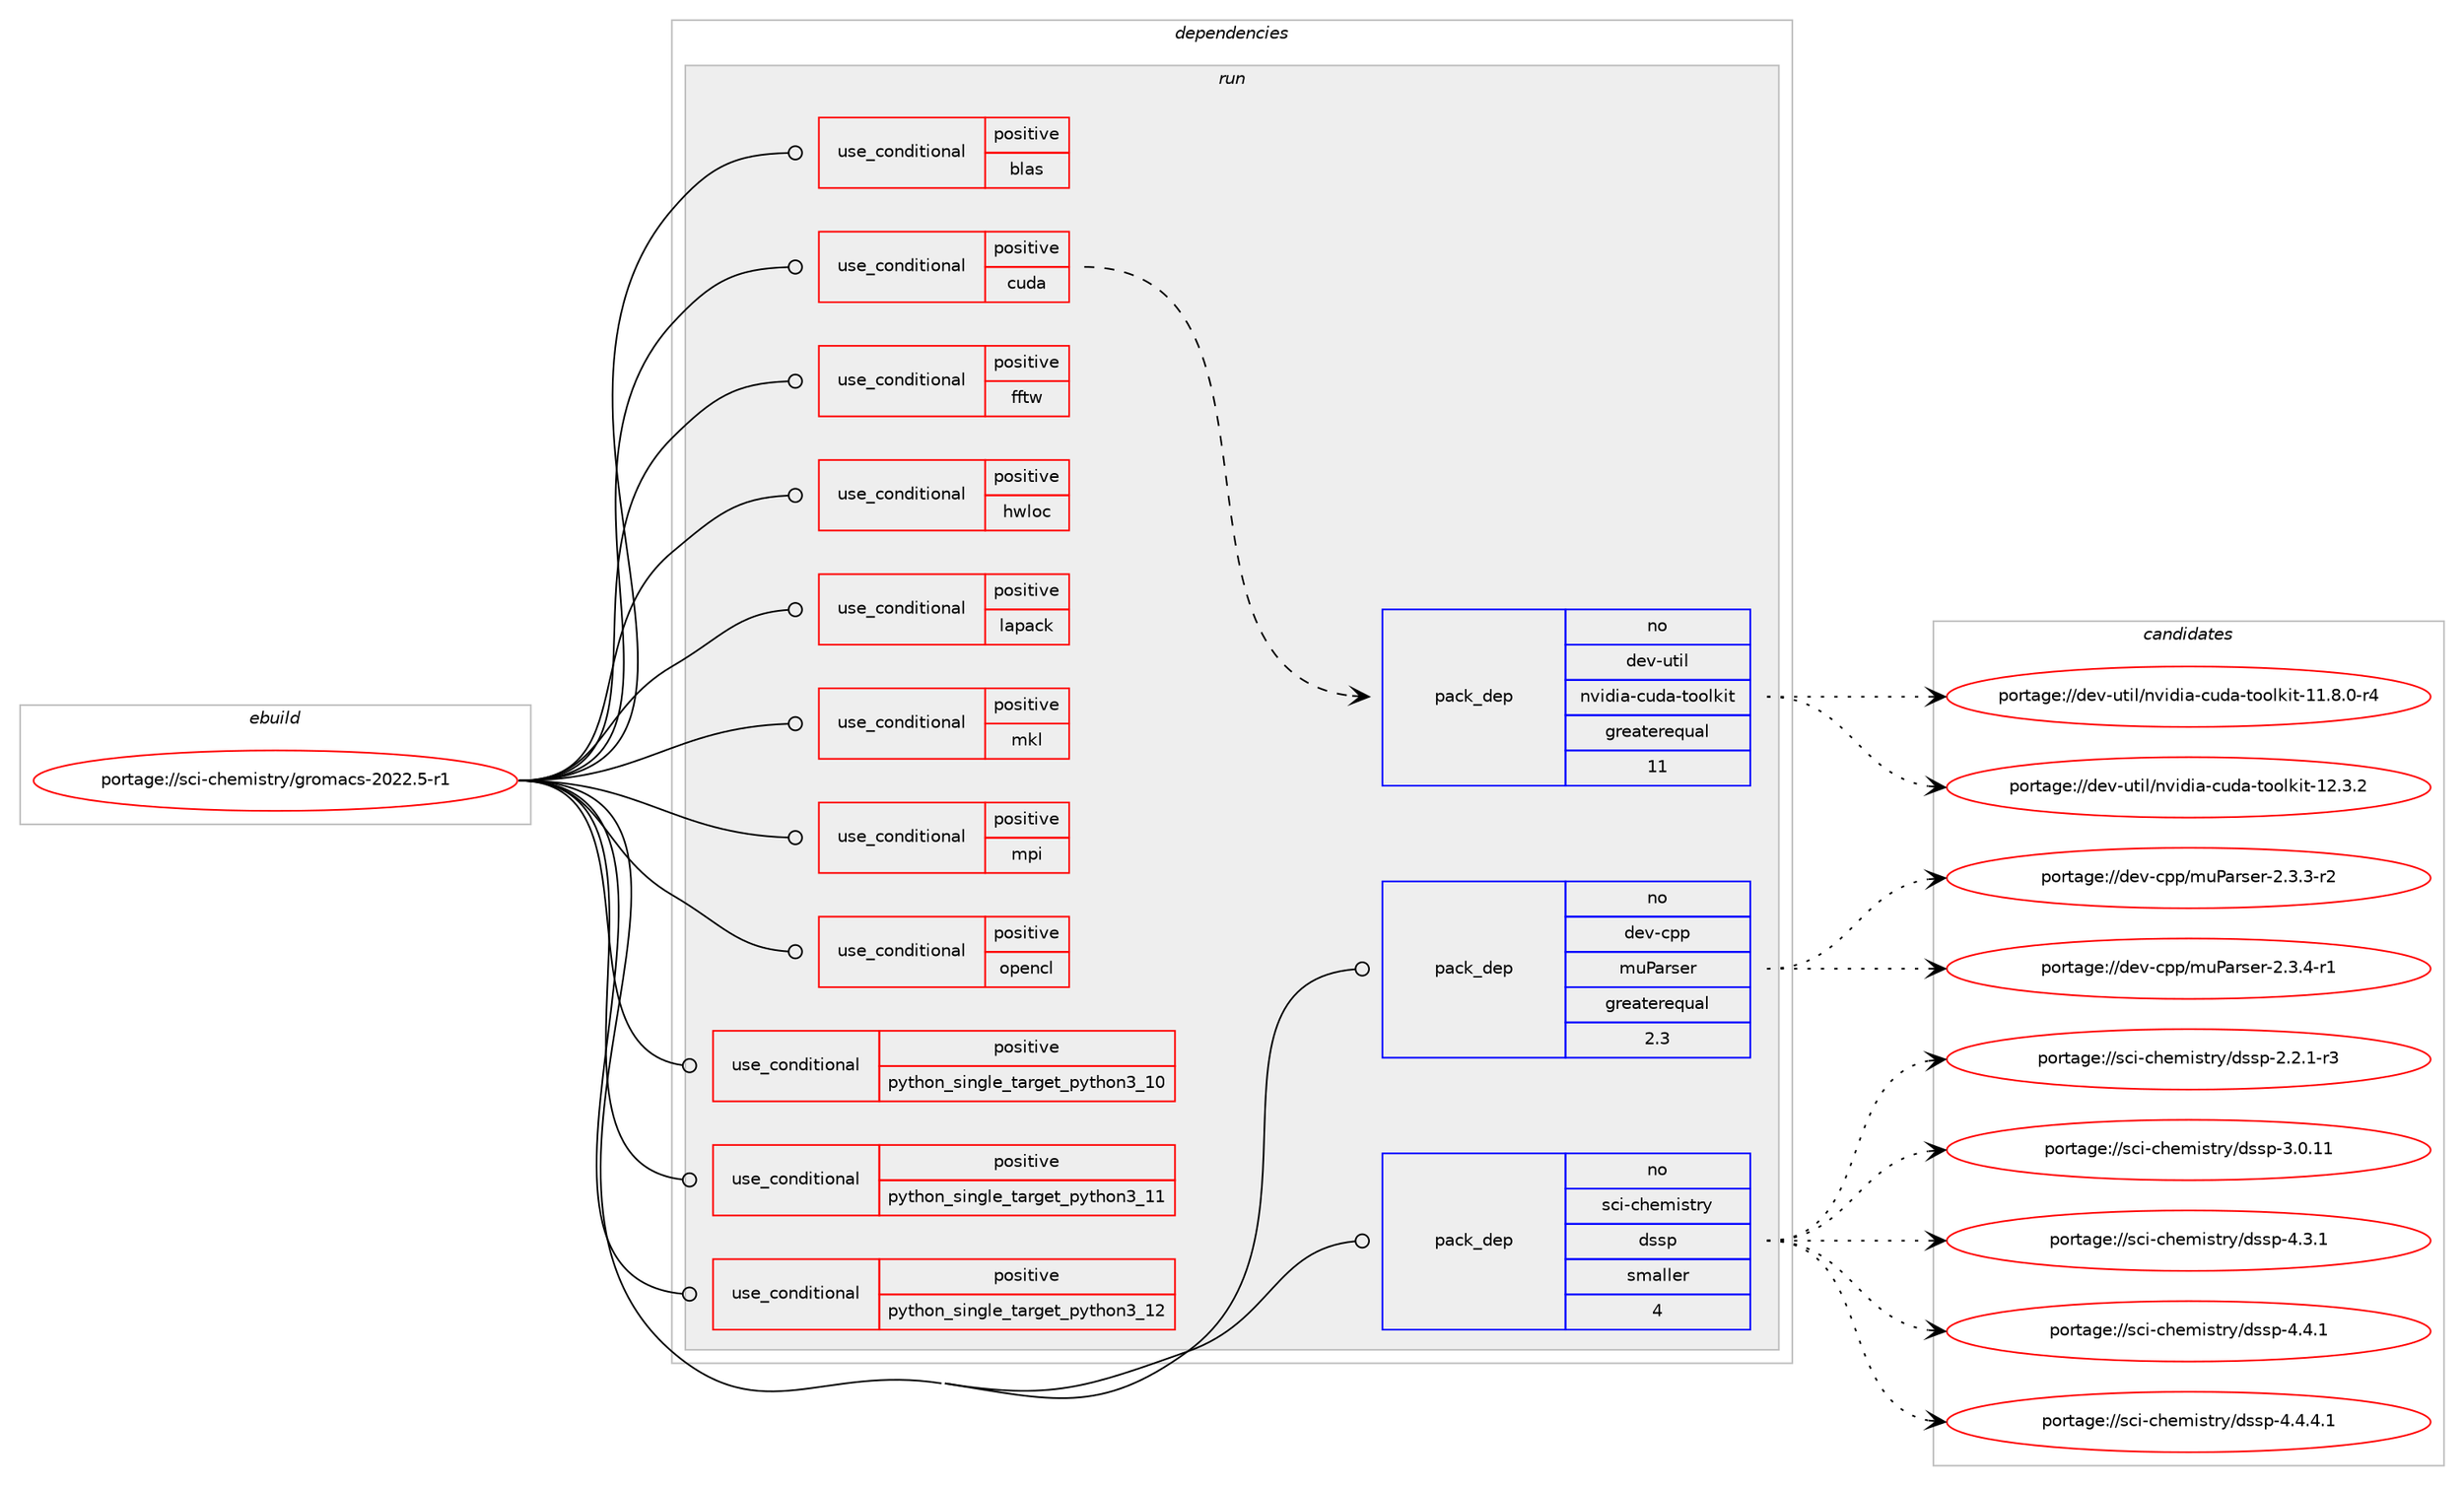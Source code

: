 digraph prolog {

# *************
# Graph options
# *************

newrank=true;
concentrate=true;
compound=true;
graph [rankdir=LR,fontname=Helvetica,fontsize=10,ranksep=1.5];#, ranksep=2.5, nodesep=0.2];
edge  [arrowhead=vee];
node  [fontname=Helvetica,fontsize=10];

# **********
# The ebuild
# **********

subgraph cluster_leftcol {
color=gray;
rank=same;
label=<<i>ebuild</i>>;
id [label="portage://sci-chemistry/gromacs-2022.5-r1", color=red, width=4, href="../sci-chemistry/gromacs-2022.5-r1.svg"];
}

# ****************
# The dependencies
# ****************

subgraph cluster_midcol {
color=gray;
label=<<i>dependencies</i>>;
subgraph cluster_compile {
fillcolor="#eeeeee";
style=filled;
label=<<i>compile</i>>;
}
subgraph cluster_compileandrun {
fillcolor="#eeeeee";
style=filled;
label=<<i>compile and run</i>>;
}
subgraph cluster_run {
fillcolor="#eeeeee";
style=filled;
label=<<i>run</i>>;
subgraph cond7577 {
dependency10832 [label=<<TABLE BORDER="0" CELLBORDER="1" CELLSPACING="0" CELLPADDING="4"><TR><TD ROWSPAN="3" CELLPADDING="10">use_conditional</TD></TR><TR><TD>positive</TD></TR><TR><TD>blas</TD></TR></TABLE>>, shape=none, color=red];
# *** BEGIN UNKNOWN DEPENDENCY TYPE (TODO) ***
# dependency10832 -> package_dependency(portage://sci-chemistry/gromacs-2022.5-r1,run,no,virtual,blas,none,[,,],[],[])
# *** END UNKNOWN DEPENDENCY TYPE (TODO) ***

}
id:e -> dependency10832:w [weight=20,style="solid",arrowhead="odot"];
subgraph cond7578 {
dependency10833 [label=<<TABLE BORDER="0" CELLBORDER="1" CELLSPACING="0" CELLPADDING="4"><TR><TD ROWSPAN="3" CELLPADDING="10">use_conditional</TD></TR><TR><TD>positive</TD></TR><TR><TD>cuda</TD></TR></TABLE>>, shape=none, color=red];
subgraph pack3160 {
dependency10834 [label=<<TABLE BORDER="0" CELLBORDER="1" CELLSPACING="0" CELLPADDING="4" WIDTH="220"><TR><TD ROWSPAN="6" CELLPADDING="30">pack_dep</TD></TR><TR><TD WIDTH="110">no</TD></TR><TR><TD>dev-util</TD></TR><TR><TD>nvidia-cuda-toolkit</TD></TR><TR><TD>greaterequal</TD></TR><TR><TD>11</TD></TR></TABLE>>, shape=none, color=blue];
}
dependency10833:e -> dependency10834:w [weight=20,style="dashed",arrowhead="vee"];
}
id:e -> dependency10833:w [weight=20,style="solid",arrowhead="odot"];
subgraph cond7579 {
dependency10835 [label=<<TABLE BORDER="0" CELLBORDER="1" CELLSPACING="0" CELLPADDING="4"><TR><TD ROWSPAN="3" CELLPADDING="10">use_conditional</TD></TR><TR><TD>positive</TD></TR><TR><TD>fftw</TD></TR></TABLE>>, shape=none, color=red];
# *** BEGIN UNKNOWN DEPENDENCY TYPE (TODO) ***
# dependency10835 -> package_dependency(portage://sci-chemistry/gromacs-2022.5-r1,run,no,sci-libs,fftw,none,[,,],[slot(3.0),equal],[])
# *** END UNKNOWN DEPENDENCY TYPE (TODO) ***

}
id:e -> dependency10835:w [weight=20,style="solid",arrowhead="odot"];
subgraph cond7580 {
dependency10836 [label=<<TABLE BORDER="0" CELLBORDER="1" CELLSPACING="0" CELLPADDING="4"><TR><TD ROWSPAN="3" CELLPADDING="10">use_conditional</TD></TR><TR><TD>positive</TD></TR><TR><TD>hwloc</TD></TR></TABLE>>, shape=none, color=red];
# *** BEGIN UNKNOWN DEPENDENCY TYPE (TODO) ***
# dependency10836 -> package_dependency(portage://sci-chemistry/gromacs-2022.5-r1,run,no,sys-apps,hwloc,none,[,,],any_same_slot,[])
# *** END UNKNOWN DEPENDENCY TYPE (TODO) ***

}
id:e -> dependency10836:w [weight=20,style="solid",arrowhead="odot"];
subgraph cond7581 {
dependency10837 [label=<<TABLE BORDER="0" CELLBORDER="1" CELLSPACING="0" CELLPADDING="4"><TR><TD ROWSPAN="3" CELLPADDING="10">use_conditional</TD></TR><TR><TD>positive</TD></TR><TR><TD>lapack</TD></TR></TABLE>>, shape=none, color=red];
# *** BEGIN UNKNOWN DEPENDENCY TYPE (TODO) ***
# dependency10837 -> package_dependency(portage://sci-chemistry/gromacs-2022.5-r1,run,no,virtual,lapack,none,[,,],[],[])
# *** END UNKNOWN DEPENDENCY TYPE (TODO) ***

}
id:e -> dependency10837:w [weight=20,style="solid",arrowhead="odot"];
subgraph cond7582 {
dependency10838 [label=<<TABLE BORDER="0" CELLBORDER="1" CELLSPACING="0" CELLPADDING="4"><TR><TD ROWSPAN="3" CELLPADDING="10">use_conditional</TD></TR><TR><TD>positive</TD></TR><TR><TD>mkl</TD></TR></TABLE>>, shape=none, color=red];
# *** BEGIN UNKNOWN DEPENDENCY TYPE (TODO) ***
# dependency10838 -> package_dependency(portage://sci-chemistry/gromacs-2022.5-r1,run,no,sci-libs,mkl,none,[,,],[],[])
# *** END UNKNOWN DEPENDENCY TYPE (TODO) ***

}
id:e -> dependency10838:w [weight=20,style="solid",arrowhead="odot"];
subgraph cond7583 {
dependency10839 [label=<<TABLE BORDER="0" CELLBORDER="1" CELLSPACING="0" CELLPADDING="4"><TR><TD ROWSPAN="3" CELLPADDING="10">use_conditional</TD></TR><TR><TD>positive</TD></TR><TR><TD>mpi</TD></TR></TABLE>>, shape=none, color=red];
# *** BEGIN UNKNOWN DEPENDENCY TYPE (TODO) ***
# dependency10839 -> package_dependency(portage://sci-chemistry/gromacs-2022.5-r1,run,no,virtual,mpi,none,[,,],[],[use(enable(cxx),none)])
# *** END UNKNOWN DEPENDENCY TYPE (TODO) ***

}
id:e -> dependency10839:w [weight=20,style="solid",arrowhead="odot"];
subgraph cond7584 {
dependency10840 [label=<<TABLE BORDER="0" CELLBORDER="1" CELLSPACING="0" CELLPADDING="4"><TR><TD ROWSPAN="3" CELLPADDING="10">use_conditional</TD></TR><TR><TD>positive</TD></TR><TR><TD>opencl</TD></TR></TABLE>>, shape=none, color=red];
# *** BEGIN UNKNOWN DEPENDENCY TYPE (TODO) ***
# dependency10840 -> package_dependency(portage://sci-chemistry/gromacs-2022.5-r1,run,no,virtual,opencl,none,[,,],[],[])
# *** END UNKNOWN DEPENDENCY TYPE (TODO) ***

}
id:e -> dependency10840:w [weight=20,style="solid",arrowhead="odot"];
subgraph cond7585 {
dependency10841 [label=<<TABLE BORDER="0" CELLBORDER="1" CELLSPACING="0" CELLPADDING="4"><TR><TD ROWSPAN="3" CELLPADDING="10">use_conditional</TD></TR><TR><TD>positive</TD></TR><TR><TD>python_single_target_python3_10</TD></TR></TABLE>>, shape=none, color=red];
# *** BEGIN UNKNOWN DEPENDENCY TYPE (TODO) ***
# dependency10841 -> package_dependency(portage://sci-chemistry/gromacs-2022.5-r1,run,no,dev-lang,python,none,[,,],[slot(3.10)],[])
# *** END UNKNOWN DEPENDENCY TYPE (TODO) ***

}
id:e -> dependency10841:w [weight=20,style="solid",arrowhead="odot"];
subgraph cond7586 {
dependency10842 [label=<<TABLE BORDER="0" CELLBORDER="1" CELLSPACING="0" CELLPADDING="4"><TR><TD ROWSPAN="3" CELLPADDING="10">use_conditional</TD></TR><TR><TD>positive</TD></TR><TR><TD>python_single_target_python3_11</TD></TR></TABLE>>, shape=none, color=red];
# *** BEGIN UNKNOWN DEPENDENCY TYPE (TODO) ***
# dependency10842 -> package_dependency(portage://sci-chemistry/gromacs-2022.5-r1,run,no,dev-lang,python,none,[,,],[slot(3.11)],[])
# *** END UNKNOWN DEPENDENCY TYPE (TODO) ***

}
id:e -> dependency10842:w [weight=20,style="solid",arrowhead="odot"];
subgraph cond7587 {
dependency10843 [label=<<TABLE BORDER="0" CELLBORDER="1" CELLSPACING="0" CELLPADDING="4"><TR><TD ROWSPAN="3" CELLPADDING="10">use_conditional</TD></TR><TR><TD>positive</TD></TR><TR><TD>python_single_target_python3_12</TD></TR></TABLE>>, shape=none, color=red];
# *** BEGIN UNKNOWN DEPENDENCY TYPE (TODO) ***
# dependency10843 -> package_dependency(portage://sci-chemistry/gromacs-2022.5-r1,run,no,dev-lang,python,none,[,,],[slot(3.12)],[])
# *** END UNKNOWN DEPENDENCY TYPE (TODO) ***

}
id:e -> dependency10843:w [weight=20,style="solid",arrowhead="odot"];
subgraph pack3161 {
dependency10844 [label=<<TABLE BORDER="0" CELLBORDER="1" CELLSPACING="0" CELLPADDING="4" WIDTH="220"><TR><TD ROWSPAN="6" CELLPADDING="30">pack_dep</TD></TR><TR><TD WIDTH="110">no</TD></TR><TR><TD>dev-cpp</TD></TR><TR><TD>muParser</TD></TR><TR><TD>greaterequal</TD></TR><TR><TD>2.3</TD></TR></TABLE>>, shape=none, color=blue];
}
id:e -> dependency10844:w [weight=20,style="solid",arrowhead="odot"];
subgraph pack3162 {
dependency10845 [label=<<TABLE BORDER="0" CELLBORDER="1" CELLSPACING="0" CELLPADDING="4" WIDTH="220"><TR><TD ROWSPAN="6" CELLPADDING="30">pack_dep</TD></TR><TR><TD WIDTH="110">no</TD></TR><TR><TD>sci-chemistry</TD></TR><TR><TD>dssp</TD></TR><TR><TD>smaller</TD></TR><TR><TD>4</TD></TR></TABLE>>, shape=none, color=blue];
}
id:e -> dependency10845:w [weight=20,style="solid",arrowhead="odot"];
# *** BEGIN UNKNOWN DEPENDENCY TYPE (TODO) ***
# id -> package_dependency(portage://sci-chemistry/gromacs-2022.5-r1,run,no,sci-libs,lmfit,none,[,,],any_same_slot,[])
# *** END UNKNOWN DEPENDENCY TYPE (TODO) ***

}
}

# **************
# The candidates
# **************

subgraph cluster_choices {
rank=same;
color=gray;
label=<<i>candidates</i>>;

subgraph choice3160 {
color=black;
nodesep=1;
choice10010111845117116105108471101181051001059745991171009745116111111108107105116454949465646484511452 [label="portage://dev-util/nvidia-cuda-toolkit-11.8.0-r4", color=red, width=4,href="../dev-util/nvidia-cuda-toolkit-11.8.0-r4.svg"];
choice1001011184511711610510847110118105100105974599117100974511611111110810710511645495046514650 [label="portage://dev-util/nvidia-cuda-toolkit-12.3.2", color=red, width=4,href="../dev-util/nvidia-cuda-toolkit-12.3.2.svg"];
dependency10834:e -> choice10010111845117116105108471101181051001059745991171009745116111111108107105116454949465646484511452:w [style=dotted,weight="100"];
dependency10834:e -> choice1001011184511711610510847110118105100105974599117100974511611111110810710511645495046514650:w [style=dotted,weight="100"];
}
subgraph choice3161 {
color=black;
nodesep=1;
choice10010111845991121124710911780971141151011144550465146514511450 [label="portage://dev-cpp/muParser-2.3.3-r2", color=red, width=4,href="../dev-cpp/muParser-2.3.3-r2.svg"];
choice10010111845991121124710911780971141151011144550465146524511449 [label="portage://dev-cpp/muParser-2.3.4-r1", color=red, width=4,href="../dev-cpp/muParser-2.3.4-r1.svg"];
dependency10844:e -> choice10010111845991121124710911780971141151011144550465146514511450:w [style=dotted,weight="100"];
dependency10844:e -> choice10010111845991121124710911780971141151011144550465146524511449:w [style=dotted,weight="100"];
}
subgraph choice3162 {
color=black;
nodesep=1;
choice115991054599104101109105115116114121471001151151124550465046494511451 [label="portage://sci-chemistry/dssp-2.2.1-r3", color=red, width=4,href="../sci-chemistry/dssp-2.2.1-r3.svg"];
choice1159910545991041011091051151161141214710011511511245514648464949 [label="portage://sci-chemistry/dssp-3.0.11", color=red, width=4,href="../sci-chemistry/dssp-3.0.11.svg"];
choice11599105459910410110910511511611412147100115115112455246514649 [label="portage://sci-chemistry/dssp-4.3.1", color=red, width=4,href="../sci-chemistry/dssp-4.3.1.svg"];
choice11599105459910410110910511511611412147100115115112455246524649 [label="portage://sci-chemistry/dssp-4.4.1", color=red, width=4,href="../sci-chemistry/dssp-4.4.1.svg"];
choice115991054599104101109105115116114121471001151151124552465246524649 [label="portage://sci-chemistry/dssp-4.4.4.1", color=red, width=4,href="../sci-chemistry/dssp-4.4.4.1.svg"];
dependency10845:e -> choice115991054599104101109105115116114121471001151151124550465046494511451:w [style=dotted,weight="100"];
dependency10845:e -> choice1159910545991041011091051151161141214710011511511245514648464949:w [style=dotted,weight="100"];
dependency10845:e -> choice11599105459910410110910511511611412147100115115112455246514649:w [style=dotted,weight="100"];
dependency10845:e -> choice11599105459910410110910511511611412147100115115112455246524649:w [style=dotted,weight="100"];
dependency10845:e -> choice115991054599104101109105115116114121471001151151124552465246524649:w [style=dotted,weight="100"];
}
}

}
